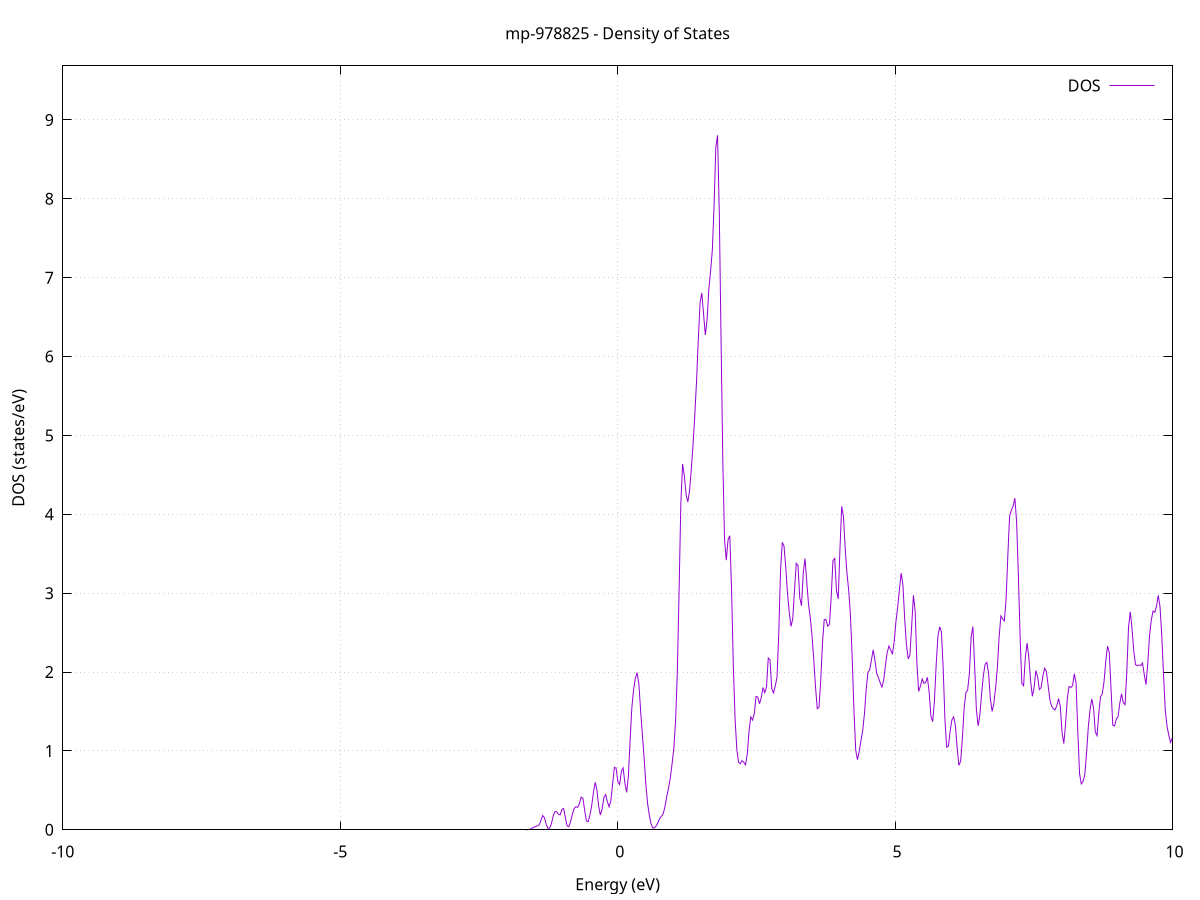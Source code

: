 set title 'mp-978825 - Density of States'
set xlabel 'Energy (eV)'
set ylabel 'DOS (states/eV)'
set grid
set xrange [-10:10]
set yrange [0:9.686]
set xzeroaxis lt -1
set terminal png size 800,600
set output 'mp-978825_dos_gnuplot.png'
plot '-' using 1:2 with lines title 'DOS'
-43.712200 0.000000
-43.680600 0.000000
-43.649100 0.000000
-43.617600 0.000000
-43.586100 0.000000
-43.554600 0.000000
-43.523000 0.000000
-43.491500 0.000000
-43.460000 0.000000
-43.428500 0.000000
-43.397000 0.000000
-43.365400 0.000000
-43.333900 0.000000
-43.302400 0.000000
-43.270900 0.000000
-43.239400 0.000000
-43.207900 0.000000
-43.176300 0.000000
-43.144800 0.000000
-43.113300 0.000000
-43.081800 0.000000
-43.050300 0.000000
-43.018700 0.000000
-42.987200 0.000000
-42.955700 0.000000
-42.924200 0.000000
-42.892700 0.000000
-42.861100 0.000000
-42.829600 0.000000
-42.798100 0.000000
-42.766600 0.000000
-42.735100 0.000000
-42.703600 0.000000
-42.672000 0.000000
-42.640500 0.000000
-42.609000 0.000000
-42.577500 0.000000
-42.546000 0.000000
-42.514400 0.000000
-42.482900 0.000000
-42.451400 0.000000
-42.419900 0.000000
-42.388400 0.000000
-42.356900 0.000000
-42.325300 0.000000
-42.293800 0.000000
-42.262300 0.000000
-42.230800 0.000000
-42.199300 0.000000
-42.167700 0.000000
-42.136200 0.000000
-42.104700 0.000000
-42.073200 0.000000
-42.041700 0.000000
-42.010100 0.000000
-41.978600 0.000000
-41.947100 0.000000
-41.915600 0.000000
-41.884100 0.000000
-41.852600 0.000000
-41.821000 0.000000
-41.789500 0.000000
-41.758000 0.000000
-41.726500 0.000000
-41.695000 0.000000
-41.663400 0.000000
-41.631900 0.000000
-41.600400 0.000000
-41.568900 0.000000
-41.537400 0.000000
-41.505800 0.000000
-41.474300 0.000000
-41.442800 0.000000
-41.411300 0.000000
-41.379800 0.000000
-41.348300 0.000000
-41.316700 0.000000
-41.285200 0.000000
-41.253700 0.000000
-41.222200 0.000000
-41.190700 0.000000
-41.159100 0.000000
-41.127600 0.000000
-41.096100 0.000000
-41.064600 0.000000
-41.033100 0.000000
-41.001600 0.000400
-40.970000 0.017000
-40.938500 0.333100
-40.907000 3.091400
-40.875500 13.696300
-40.844000 29.160400
-40.812400 29.972800
-40.780900 14.898200
-40.749400 3.576100
-40.717900 0.412900
-40.686400 0.022800
-40.654800 0.000600
-40.623300 0.000000
-40.591800 0.000000
-40.560300 0.000000
-40.528800 0.000000
-40.497300 0.000000
-40.465700 0.000000
-40.434200 0.000000
-40.402700 0.000000
-40.371200 0.000000
-40.339700 0.000000
-40.308100 0.000000
-40.276600 0.000000
-40.245100 0.000000
-40.213600 0.000000
-40.182100 0.000000
-40.150600 0.000000
-40.119000 0.000000
-40.087500 0.000000
-40.056000 0.000000
-40.024500 0.000000
-39.993000 0.000000
-39.961400 0.000000
-39.929900 0.000000
-39.898400 0.000000
-39.866900 0.000000
-39.835400 0.000000
-39.803800 0.000000
-39.772300 0.000000
-39.740800 0.000000
-39.709300 0.000000
-39.677800 0.000000
-39.646300 0.000000
-39.614700 0.000000
-39.583200 0.000000
-39.551700 0.000000
-39.520200 0.000000
-39.488700 0.000000
-39.457100 0.000000
-39.425600 0.000000
-39.394100 0.000000
-39.362600 0.000000
-39.331100 0.000000
-39.299500 0.000000
-39.268000 0.000000
-39.236500 0.000000
-39.205000 0.000000
-39.173500 0.000000
-39.142000 0.000000
-39.110400 0.000000
-39.078900 0.000000
-39.047400 0.000000
-39.015900 0.000000
-38.984400 0.000000
-38.952800 0.000000
-38.921300 0.000000
-38.889800 0.000000
-38.858300 0.000000
-38.826800 0.000000
-38.795300 0.000000
-38.763700 0.000000
-38.732200 0.000000
-38.700700 0.000000
-38.669200 0.000000
-38.637700 0.000000
-38.606100 0.000000
-38.574600 0.000000
-38.543100 0.000000
-38.511600 0.000000
-38.480100 0.000000
-38.448500 0.000000
-38.417000 0.000000
-38.385500 0.000000
-38.354000 0.000000
-38.322500 0.000000
-38.291000 0.000000
-38.259400 0.000000
-38.227900 0.000000
-38.196400 0.000000
-38.164900 0.000000
-38.133400 0.000000
-38.101800 0.000000
-38.070300 0.000000
-38.038800 0.000000
-38.007300 0.000000
-37.975800 0.000000
-37.944200 0.000000
-37.912700 0.000000
-37.881200 0.000000
-37.849700 0.000000
-37.818200 0.000000
-37.786700 0.000000
-37.755100 0.000000
-37.723600 0.000000
-37.692100 0.000000
-37.660600 0.000000
-37.629100 0.000000
-37.597500 0.000000
-37.566000 0.000000
-37.534500 0.000000
-37.503000 0.000000
-37.471500 0.000000
-37.440000 0.000000
-37.408400 0.000000
-37.376900 0.000000
-37.345400 0.000000
-37.313900 0.000000
-37.282400 0.000000
-37.250800 0.000000
-37.219300 0.000000
-37.187800 0.000000
-37.156300 0.000000
-37.124800 0.000000
-37.093200 0.000000
-37.061700 0.000300
-37.030200 0.006400
-36.998700 0.080600
-36.967200 0.545000
-36.935700 2.133600
-36.904100 5.312800
-36.872600 9.469800
-36.841100 13.729200
-36.809600 17.759200
-36.778100 19.864700
-36.746500 16.082200
-36.715000 7.836600
-36.683500 2.063500
-36.652000 0.278600
-36.620500 0.018800
-36.588900 0.000600
-36.557400 0.000000
-36.525900 0.000000
-36.494400 0.000000
-36.462900 0.000000
-36.431400 0.000000
-36.399800 0.000000
-36.368300 0.000000
-36.336800 0.000000
-36.305300 0.000000
-36.273800 0.000000
-36.242200 0.000000
-36.210700 0.000000
-36.179200 0.000000
-36.147700 0.000000
-36.116200 0.000000
-36.084700 0.000000
-36.053100 0.000000
-36.021600 0.000000
-35.990100 0.000000
-35.958600 0.000000
-35.927100 0.000000
-35.895500 0.000000
-35.864000 0.000000
-35.832500 0.000000
-35.801000 0.000000
-35.769500 0.000000
-35.737900 0.000000
-35.706400 0.000000
-35.674900 0.000000
-35.643400 0.000000
-35.611900 0.000000
-35.580400 0.000000
-35.548800 0.000000
-35.517300 0.000000
-35.485800 0.000000
-35.454300 0.000000
-35.422800 0.000000
-35.391200 0.000000
-35.359700 0.000000
-35.328200 0.000000
-35.296700 0.000000
-35.265200 0.000000
-35.233600 0.000000
-35.202100 0.000000
-35.170600 0.000000
-35.139100 0.000000
-35.107600 0.000000
-35.076100 0.000000
-35.044500 0.000000
-35.013000 0.000000
-34.981500 0.000000
-34.950000 0.000000
-34.918500 0.000000
-34.886900 0.000000
-34.855400 0.000000
-34.823900 0.000000
-34.792400 0.000000
-34.760900 0.000000
-34.729400 0.000000
-34.697800 0.000000
-34.666300 0.000000
-34.634800 0.000000
-34.603300 0.000000
-34.571800 0.000000
-34.540200 0.000000
-34.508700 0.000000
-34.477200 0.000000
-34.445700 0.000000
-34.414200 0.000000
-34.382600 0.000000
-34.351100 0.000000
-34.319600 0.000000
-34.288100 0.000000
-34.256600 0.000000
-34.225100 0.000000
-34.193500 0.000000
-34.162000 0.000000
-34.130500 0.000000
-34.099000 0.000000
-34.067500 0.000000
-34.035900 0.000000
-34.004400 0.000000
-33.972900 0.000000
-33.941400 0.000000
-33.909900 0.000000
-33.878400 0.000000
-33.846800 0.000000
-33.815300 0.000000
-33.783800 0.000000
-33.752300 0.000000
-33.720800 0.000000
-33.689200 0.000000
-33.657700 0.000000
-33.626200 0.000000
-33.594700 0.000000
-33.563200 0.000000
-33.531600 0.000000
-33.500100 0.000000
-33.468600 0.000000
-33.437100 0.000000
-33.405600 0.000000
-33.374100 0.000000
-33.342500 0.000000
-33.311000 0.000000
-33.279500 0.000000
-33.248000 0.000000
-33.216500 0.000000
-33.184900 0.000000
-33.153400 0.000000
-33.121900 0.000000
-33.090400 0.000000
-33.058900 0.000000
-33.027300 0.000000
-32.995800 0.000000
-32.964300 0.000000
-32.932800 0.000000
-32.901300 0.000000
-32.869800 0.000000
-32.838200 0.000000
-32.806700 0.000000
-32.775200 0.000000
-32.743700 0.000000
-32.712200 0.000000
-32.680600 0.000000
-32.649100 0.000000
-32.617600 0.000000
-32.586100 0.000000
-32.554600 0.000000
-32.523100 0.000000
-32.491500 0.000000
-32.460000 0.000000
-32.428500 0.000000
-32.397000 0.000000
-32.365500 0.000000
-32.333900 0.000000
-32.302400 0.000000
-32.270900 0.000000
-32.239400 0.000000
-32.207900 0.000000
-32.176300 0.000000
-32.144800 0.000000
-32.113300 0.000000
-32.081800 0.000000
-32.050300 0.000000
-32.018800 0.000000
-31.987200 0.000000
-31.955700 0.000000
-31.924200 0.000000
-31.892700 0.000000
-31.861200 0.000000
-31.829600 0.000000
-31.798100 0.000000
-31.766600 0.000000
-31.735100 0.000000
-31.703600 0.000000
-31.672000 0.000000
-31.640500 0.000000
-31.609000 0.000000
-31.577500 0.000000
-31.546000 0.000000
-31.514500 0.000000
-31.482900 0.000000
-31.451400 0.000000
-31.419900 0.000000
-31.388400 0.000000
-31.356900 0.000000
-31.325300 0.000000
-31.293800 0.000000
-31.262300 0.000000
-31.230800 0.000000
-31.199300 0.000000
-31.167800 0.000000
-31.136200 0.000000
-31.104700 0.000000
-31.073200 0.000000
-31.041700 0.000000
-31.010200 0.000000
-30.978600 0.000000
-30.947100 0.000000
-30.915600 0.000000
-30.884100 0.000000
-30.852600 0.000000
-30.821000 0.000000
-30.789500 0.000000
-30.758000 0.000000
-30.726500 0.000000
-30.695000 0.000000
-30.663500 0.000000
-30.631900 0.000000
-30.600400 0.000000
-30.568900 0.000000
-30.537400 0.000000
-30.505900 0.000000
-30.474300 0.000000
-30.442800 0.000000
-30.411300 0.000000
-30.379800 0.000000
-30.348300 0.000000
-30.316700 0.000000
-30.285200 0.000000
-30.253700 0.000000
-30.222200 0.000000
-30.190700 0.000000
-30.159200 0.000000
-30.127600 0.000000
-30.096100 0.000000
-30.064600 0.000000
-30.033100 0.000000
-30.001600 0.000000
-29.970000 0.000000
-29.938500 0.000000
-29.907000 0.000000
-29.875500 0.000000
-29.844000 0.000000
-29.812500 0.000000
-29.780900 0.000000
-29.749400 0.000000
-29.717900 0.000000
-29.686400 0.000000
-29.654900 0.000000
-29.623300 0.000000
-29.591800 0.000000
-29.560300 0.000000
-29.528800 0.000000
-29.497300 0.000000
-29.465700 0.000000
-29.434200 0.000000
-29.402700 0.000000
-29.371200 0.000000
-29.339700 0.000000
-29.308200 0.000000
-29.276600 0.000000
-29.245100 0.000000
-29.213600 0.000000
-29.182100 0.000000
-29.150600 0.000000
-29.119000 0.000000
-29.087500 0.000000
-29.056000 0.000000
-29.024500 0.000000
-28.993000 0.000000
-28.961500 0.000000
-28.929900 0.000000
-28.898400 0.000000
-28.866900 0.000000
-28.835400 0.000000
-28.803900 0.000000
-28.772300 0.000000
-28.740800 0.000000
-28.709300 0.000000
-28.677800 0.000000
-28.646300 0.000000
-28.614700 0.000000
-28.583200 0.000000
-28.551700 0.000000
-28.520200 0.000000
-28.488700 0.000000
-28.457200 0.000000
-28.425600 0.000000
-28.394100 0.000000
-28.362600 0.000000
-28.331100 0.000000
-28.299600 0.000000
-28.268000 0.000000
-28.236500 0.000000
-28.205000 0.000000
-28.173500 0.000000
-28.142000 0.000000
-28.110400 0.000000
-28.078900 0.000000
-28.047400 0.000000
-28.015900 0.000000
-27.984400 0.000000
-27.952900 0.000000
-27.921300 0.000000
-27.889800 0.000000
-27.858300 0.000000
-27.826800 0.000000
-27.795300 0.000000
-27.763700 0.000000
-27.732200 0.000000
-27.700700 0.000000
-27.669200 0.000000
-27.637700 0.000000
-27.606200 0.000000
-27.574600 0.000000
-27.543100 0.000000
-27.511600 0.000000
-27.480100 0.000000
-27.448600 0.000000
-27.417000 0.000000
-27.385500 0.000000
-27.354000 0.000000
-27.322500 0.000000
-27.291000 0.000000
-27.259400 0.000000
-27.227900 0.000000
-27.196400 0.000000
-27.164900 0.000000
-27.133400 0.000000
-27.101900 0.000000
-27.070300 0.000000
-27.038800 0.000000
-27.007300 0.000000
-26.975800 0.000000
-26.944300 0.000000
-26.912700 0.000000
-26.881200 0.000000
-26.849700 0.000000
-26.818200 0.000000
-26.786700 0.000000
-26.755100 0.000000
-26.723600 0.000000
-26.692100 0.000000
-26.660600 0.000000
-26.629100 0.000000
-26.597600 0.000000
-26.566000 0.000000
-26.534500 0.000000
-26.503000 0.000000
-26.471500 0.000000
-26.440000 0.000000
-26.408400 0.000000
-26.376900 0.000000
-26.345400 0.000000
-26.313900 0.000000
-26.282400 0.000000
-26.250900 0.000000
-26.219300 0.000000
-26.187800 0.000000
-26.156300 0.000000
-26.124800 0.000000
-26.093300 0.000000
-26.061700 0.000000
-26.030200 0.000000
-25.998700 0.000000
-25.967200 0.000000
-25.935700 0.000000
-25.904100 0.000000
-25.872600 0.000000
-25.841100 0.000000
-25.809600 0.000000
-25.778100 0.000000
-25.746600 0.000000
-25.715000 0.000000
-25.683500 0.000000
-25.652000 0.000000
-25.620500 0.000000
-25.589000 0.000000
-25.557400 0.000000
-25.525900 0.000000
-25.494400 0.000000
-25.462900 0.000000
-25.431400 0.000000
-25.399800 0.000000
-25.368300 0.000000
-25.336800 0.000000
-25.305300 0.000000
-25.273800 0.000000
-25.242300 0.000000
-25.210700 0.000000
-25.179200 0.000000
-25.147700 0.000000
-25.116200 0.000000
-25.084700 0.000000
-25.053100 0.000000
-25.021600 0.000000
-24.990100 0.000000
-24.958600 0.000000
-24.927100 0.000000
-24.895600 0.000000
-24.864000 0.000000
-24.832500 0.000000
-24.801000 0.000000
-24.769500 0.000000
-24.738000 0.000000
-24.706400 0.000000
-24.674900 0.000000
-24.643400 0.000000
-24.611900 0.000000
-24.580400 0.000000
-24.548800 0.000000
-24.517300 0.000000
-24.485800 0.000000
-24.454300 0.000000
-24.422800 0.000000
-24.391300 0.000000
-24.359700 0.000000
-24.328200 0.000000
-24.296700 0.000000
-24.265200 0.000000
-24.233700 0.000000
-24.202100 0.000000
-24.170600 0.000000
-24.139100 0.000000
-24.107600 0.000000
-24.076100 0.000000
-24.044500 0.000000
-24.013000 0.000000
-23.981500 0.000000
-23.950000 0.000000
-23.918500 0.000000
-23.887000 0.000000
-23.855400 0.000000
-23.823900 0.000000
-23.792400 0.000000
-23.760900 0.000000
-23.729400 0.000000
-23.697800 0.000000
-23.666300 0.000000
-23.634800 0.000000
-23.603300 0.000000
-23.571800 0.000000
-23.540300 0.000000
-23.508700 0.000000
-23.477200 0.000000
-23.445700 0.000000
-23.414200 0.000000
-23.382700 0.000000
-23.351100 0.000000
-23.319600 0.000000
-23.288100 0.000000
-23.256600 0.000000
-23.225100 0.000000
-23.193500 0.000000
-23.162000 0.000000
-23.130500 0.000000
-23.099000 0.000000
-23.067500 0.000000
-23.036000 0.000000
-23.004400 0.000000
-22.972900 0.000000
-22.941400 0.000000
-22.909900 0.000000
-22.878400 0.000000
-22.846800 0.000000
-22.815300 0.000000
-22.783800 0.000000
-22.752300 0.000000
-22.720800 0.000000
-22.689300 0.000000
-22.657700 0.000000
-22.626200 0.000000
-22.594700 0.000000
-22.563200 0.000000
-22.531700 0.000000
-22.500100 0.000000
-22.468600 0.000000
-22.437100 0.000000
-22.405600 0.000000
-22.374100 0.000000
-22.342500 0.000000
-22.311000 0.000000
-22.279500 0.000000
-22.248000 0.000000
-22.216500 0.000000
-22.185000 0.000000
-22.153400 0.000000
-22.121900 0.000000
-22.090400 0.000000
-22.058900 0.000000
-22.027400 0.000000
-21.995800 0.000000
-21.964300 0.000000
-21.932800 0.000000
-21.901300 0.000000
-21.869800 0.000000
-21.838200 0.000000
-21.806700 0.000000
-21.775200 0.000000
-21.743700 0.000000
-21.712200 0.000000
-21.680700 0.000000
-21.649100 0.000000
-21.617600 0.000000
-21.586100 0.000000
-21.554600 0.000000
-21.523100 0.000000
-21.491500 0.000000
-21.460000 0.000000
-21.428500 0.000000
-21.397000 0.000000
-21.365500 0.000000
-21.334000 0.000000
-21.302400 0.000000
-21.270900 0.000000
-21.239400 0.000000
-21.207900 0.000000
-21.176400 0.000000
-21.144800 0.000000
-21.113300 0.000000
-21.081800 0.000000
-21.050300 0.000000
-21.018800 0.000000
-20.987200 0.000000
-20.955700 0.000000
-20.924200 0.000000
-20.892700 0.000000
-20.861200 0.000000
-20.829700 0.000000
-20.798100 0.000000
-20.766600 0.000000
-20.735100 0.000000
-20.703600 0.000000
-20.672100 0.000000
-20.640500 0.000000
-20.609000 0.000000
-20.577500 0.000000
-20.546000 0.000000
-20.514500 0.000000
-20.482900 0.000000
-20.451400 0.000000
-20.419900 0.000000
-20.388400 0.000000
-20.356900 0.000000
-20.325400 0.000000
-20.293800 0.000000
-20.262300 0.000000
-20.230800 0.000000
-20.199300 0.000000
-20.167800 0.000000
-20.136200 0.000000
-20.104700 0.000000
-20.073200 0.000000
-20.041700 0.000000
-20.010200 0.000000
-19.978700 0.000000
-19.947100 0.000000
-19.915600 0.000000
-19.884100 0.000000
-19.852600 0.000000
-19.821100 0.000000
-19.789500 0.000000
-19.758000 0.000000
-19.726500 0.000000
-19.695000 0.000000
-19.663500 0.000000
-19.631900 0.000000
-19.600400 0.000000
-19.568900 0.000000
-19.537400 0.000000
-19.505900 0.000000
-19.474400 0.000000
-19.442800 0.000000
-19.411300 0.000000
-19.379800 0.000000
-19.348300 0.000000
-19.316800 0.000000
-19.285200 0.000000
-19.253700 0.000000
-19.222200 0.000000
-19.190700 0.000000
-19.159200 0.000000
-19.127600 0.000000
-19.096100 0.000000
-19.064600 0.000000
-19.033100 0.000000
-19.001600 0.000000
-18.970100 0.000000
-18.938500 0.000000
-18.907000 0.000000
-18.875500 0.000000
-18.844000 0.000000
-18.812500 0.000000
-18.780900 0.000000
-18.749400 0.000000
-18.717900 0.000000
-18.686400 0.000000
-18.654900 0.000000
-18.623400 0.000000
-18.591800 0.000000
-18.560300 0.000000
-18.528800 0.000000
-18.497300 0.000000
-18.465800 0.000000
-18.434200 0.000000
-18.402700 0.000000
-18.371200 0.000000
-18.339700 0.000000
-18.308200 0.000000
-18.276600 0.000000
-18.245100 0.000000
-18.213600 0.000000
-18.182100 0.000000
-18.150600 0.000000
-18.119100 0.000000
-18.087500 0.000000
-18.056000 0.000000
-18.024500 0.000000
-17.993000 0.000000
-17.961500 0.000000
-17.929900 0.000000
-17.898400 0.000000
-17.866900 0.000000
-17.835400 0.000000
-17.803900 0.000000
-17.772400 0.000000
-17.740800 0.000000
-17.709300 0.000000
-17.677800 0.000000
-17.646300 0.000000
-17.614800 0.000000
-17.583200 0.000000
-17.551700 0.000000
-17.520200 0.000000
-17.488700 0.000000
-17.457200 0.000000
-17.425600 0.000000
-17.394100 0.000000
-17.362600 0.000000
-17.331100 0.000000
-17.299600 0.000000
-17.268100 0.000100
-17.236500 0.001800
-17.205000 0.022700
-17.173500 0.148600
-17.142000 0.526000
-17.110500 1.096300
-17.078900 1.593500
-17.047400 1.933300
-17.015900 2.229600
-16.984400 2.863500
-16.952900 4.137500
-16.921300 5.620900
-16.889800 6.454700
-16.858300 6.409800
-16.826800 6.174800
-16.795300 6.747000
-16.763800 7.719900
-16.732200 8.342700
-16.700700 8.942500
-16.669200 9.078600
-16.637700 7.988500
-16.606200 6.204500
-16.574600 5.085700
-16.543100 5.152800
-16.511600 5.771100
-16.480100 6.361700
-16.448600 6.779300
-16.417100 7.152900
-16.385500 7.686300
-16.354000 8.101600
-16.322500 8.071900
-16.291000 7.607600
-16.259500 7.134100
-16.227900 7.373100
-16.196400 8.773600
-16.164900 10.588200
-16.133400 11.239100
-16.101900 10.796000
-16.070300 11.223700
-16.038800 13.301700
-16.007300 15.074000
-15.975800 13.884000
-15.944300 9.151100
-15.912800 3.868800
-15.881200 0.977500
-15.849700 0.141400
-15.818200 0.011300
-15.786700 0.000500
-15.755200 0.000000
-15.723600 0.000000
-15.692100 0.000000
-15.660600 0.000000
-15.629100 0.000000
-15.597600 0.000000
-15.566000 0.000000
-15.534500 0.000000
-15.503000 0.000000
-15.471500 0.000000
-15.440000 0.000000
-15.408500 0.000000
-15.376900 0.000000
-15.345400 0.000000
-15.313900 0.000000
-15.282400 0.000000
-15.250900 0.000000
-15.219300 0.000000
-15.187800 0.000000
-15.156300 0.000000
-15.124800 0.000000
-15.093300 0.000000
-15.061800 0.000000
-15.030200 0.000000
-14.998700 0.000000
-14.967200 0.000000
-14.935700 0.000000
-14.904200 0.000000
-14.872600 0.000000
-14.841100 0.000000
-14.809600 0.000000
-14.778100 0.000000
-14.746600 0.000000
-14.715000 0.000000
-14.683500 0.000000
-14.652000 0.000000
-14.620500 0.000000
-14.589000 0.000000
-14.557500 0.000000
-14.525900 0.000000
-14.494400 0.000000
-14.462900 0.000000
-14.431400 0.000000
-14.399900 0.000000
-14.368300 0.000000
-14.336800 0.000000
-14.305300 0.000000
-14.273800 0.000000
-14.242300 0.000000
-14.210700 0.000000
-14.179200 0.000000
-14.147700 0.000000
-14.116200 0.000000
-14.084700 0.000000
-14.053200 0.000000
-14.021600 0.000000
-13.990100 0.000000
-13.958600 0.000000
-13.927100 0.000000
-13.895600 0.000000
-13.864000 0.000000
-13.832500 0.000000
-13.801000 0.000000
-13.769500 0.000000
-13.738000 0.000000
-13.706500 0.000000
-13.674900 0.000000
-13.643400 0.000000
-13.611900 0.000000
-13.580400 0.000000
-13.548900 0.000000
-13.517300 0.000000
-13.485800 0.000000
-13.454300 0.000000
-13.422800 0.000000
-13.391300 0.000000
-13.359700 0.000000
-13.328200 0.000000
-13.296700 0.000000
-13.265200 0.000000
-13.233700 0.000000
-13.202200 0.000000
-13.170600 0.000000
-13.139100 0.000000
-13.107600 0.000000
-13.076100 0.000000
-13.044600 0.000000
-13.013000 0.000000
-12.981500 0.000000
-12.950000 0.000000
-12.918500 0.000000
-12.887000 0.000000
-12.855400 0.000000
-12.823900 0.000000
-12.792400 0.000000
-12.760900 0.000000
-12.729400 0.000000
-12.697900 0.000000
-12.666300 0.000000
-12.634800 0.000000
-12.603300 0.000000
-12.571800 0.000000
-12.540300 0.000000
-12.508700 0.000000
-12.477200 0.000000
-12.445700 0.000000
-12.414200 0.000000
-12.382700 0.000000
-12.351200 0.000000
-12.319600 0.000000
-12.288100 0.000000
-12.256600 0.000000
-12.225100 0.000000
-12.193600 0.000000
-12.162000 0.000000
-12.130500 0.000000
-12.099000 0.000000
-12.067500 0.000000
-12.036000 0.000000
-12.004400 0.000000
-11.972900 0.000000
-11.941400 0.000000
-11.909900 0.000000
-11.878400 0.000000
-11.846900 0.000000
-11.815300 0.000000
-11.783800 0.000000
-11.752300 0.000000
-11.720800 0.000000
-11.689300 0.000000
-11.657700 0.000000
-11.626200 0.000000
-11.594700 0.000000
-11.563200 0.000000
-11.531700 0.000000
-11.500200 0.000000
-11.468600 0.000000
-11.437100 0.000000
-11.405600 0.000000
-11.374100 0.000000
-11.342600 0.000000
-11.311000 0.000000
-11.279500 0.000000
-11.248000 0.000000
-11.216500 0.000000
-11.185000 0.000000
-11.153400 0.000000
-11.121900 0.000000
-11.090400 0.000000
-11.058900 0.000000
-11.027400 0.000000
-10.995900 0.000000
-10.964300 0.000000
-10.932800 0.000000
-10.901300 0.000000
-10.869800 0.000000
-10.838300 0.000000
-10.806700 0.000000
-10.775200 0.000000
-10.743700 0.000000
-10.712200 0.000000
-10.680700 0.000000
-10.649100 0.000000
-10.617600 0.000000
-10.586100 0.000000
-10.554600 0.000000
-10.523100 0.000000
-10.491600 0.000000
-10.460000 0.000000
-10.428500 0.000000
-10.397000 0.000000
-10.365500 0.000000
-10.334000 0.000000
-10.302400 0.000000
-10.270900 0.000000
-10.239400 0.000000
-10.207900 0.000000
-10.176400 0.000000
-10.144900 0.000000
-10.113300 0.000000
-10.081800 0.000000
-10.050300 0.000000
-10.018800 0.000000
-9.987300 0.000000
-9.955700 0.000000
-9.924200 0.000000
-9.892700 0.000000
-9.861200 0.000000
-9.829700 0.000000
-9.798100 0.000000
-9.766600 0.000000
-9.735100 0.000000
-9.703600 0.000000
-9.672100 0.000000
-9.640600 0.000000
-9.609000 0.000000
-9.577500 0.000000
-9.546000 0.000000
-9.514500 0.000000
-9.483000 0.000000
-9.451400 0.000000
-9.419900 0.000000
-9.388400 0.000000
-9.356900 0.000000
-9.325400 0.000000
-9.293800 0.000000
-9.262300 0.000000
-9.230800 0.000000
-9.199300 0.000000
-9.167800 0.000000
-9.136300 0.000000
-9.104700 0.000000
-9.073200 0.000000
-9.041700 0.000000
-9.010200 0.000000
-8.978700 0.000000
-8.947100 0.000000
-8.915600 0.000000
-8.884100 0.000000
-8.852600 0.000000
-8.821100 0.000000
-8.789600 0.000000
-8.758000 0.000000
-8.726500 0.000000
-8.695000 0.000000
-8.663500 0.000000
-8.632000 0.000000
-8.600400 0.000000
-8.568900 0.000000
-8.537400 0.000000
-8.505900 0.000000
-8.474400 0.000000
-8.442800 0.000000
-8.411300 0.000000
-8.379800 0.000000
-8.348300 0.000000
-8.316800 0.000000
-8.285300 0.000000
-8.253700 0.000000
-8.222200 0.000000
-8.190700 0.000000
-8.159200 0.000000
-8.127700 0.000000
-8.096100 0.000000
-8.064600 0.000000
-8.033100 0.000000
-8.001600 0.000000
-7.970100 0.000000
-7.938500 0.000000
-7.907000 0.000000
-7.875500 0.000000
-7.844000 0.000000
-7.812500 0.000000
-7.781000 0.000000
-7.749400 0.000000
-7.717900 0.000000
-7.686400 0.000000
-7.654900 0.000000
-7.623400 0.000000
-7.591800 0.000000
-7.560300 0.000000
-7.528800 0.000000
-7.497300 0.000000
-7.465800 0.000000
-7.434300 0.000000
-7.402700 0.000000
-7.371200 0.000000
-7.339700 0.000000
-7.308200 0.000000
-7.276700 0.000000
-7.245100 0.000000
-7.213600 0.000000
-7.182100 0.000000
-7.150600 0.000000
-7.119100 0.000000
-7.087500 0.000000
-7.056000 0.000000
-7.024500 0.000000
-6.993000 0.000000
-6.961500 0.000000
-6.930000 0.000000
-6.898400 0.000000
-6.866900 0.000000
-6.835400 0.000000
-6.803900 0.000000
-6.772400 0.000000
-6.740800 0.000000
-6.709300 0.000000
-6.677800 0.000000
-6.646300 0.000000
-6.614800 0.000000
-6.583300 0.000000
-6.551700 0.000000
-6.520200 0.000000
-6.488700 0.000000
-6.457200 0.000000
-6.425700 0.000000
-6.394100 0.000000
-6.362600 0.000000
-6.331100 0.000000
-6.299600 0.000000
-6.268100 0.000000
-6.236500 0.000000
-6.205000 0.000000
-6.173500 0.000000
-6.142000 0.000000
-6.110500 0.000000
-6.079000 0.000000
-6.047400 0.000000
-6.015900 0.000000
-5.984400 0.000000
-5.952900 0.000000
-5.921400 0.000000
-5.889800 0.000000
-5.858300 0.000000
-5.826800 0.000000
-5.795300 0.000000
-5.763800 0.000000
-5.732200 0.000000
-5.700700 0.000000
-5.669200 0.000000
-5.637700 0.000000
-5.606200 0.000000
-5.574700 0.000000
-5.543100 0.000000
-5.511600 0.000000
-5.480100 0.000000
-5.448600 0.000000
-5.417100 0.000000
-5.385500 0.000000
-5.354000 0.000000
-5.322500 0.000000
-5.291000 0.000000
-5.259500 0.000000
-5.228000 0.000000
-5.196400 0.000000
-5.164900 0.000000
-5.133400 0.000000
-5.101900 0.000000
-5.070400 0.000000
-5.038800 0.000000
-5.007300 0.000000
-4.975800 0.000000
-4.944300 0.000000
-4.912800 0.000000
-4.881200 0.000000
-4.849700 0.000000
-4.818200 0.000000
-4.786700 0.000000
-4.755200 0.000000
-4.723700 0.000000
-4.692100 0.000000
-4.660600 0.000000
-4.629100 0.000000
-4.597600 0.000000
-4.566100 0.000000
-4.534500 0.000000
-4.503000 0.000000
-4.471500 0.000000
-4.440000 0.000000
-4.408500 0.000000
-4.376900 0.000000
-4.345400 0.000000
-4.313900 0.000000
-4.282400 0.000000
-4.250900 0.000000
-4.219400 0.000000
-4.187800 0.000000
-4.156300 0.000000
-4.124800 0.000000
-4.093300 0.000000
-4.061800 0.000000
-4.030200 0.000000
-3.998700 0.000000
-3.967200 0.000000
-3.935700 0.000000
-3.904200 0.000000
-3.872700 0.000000
-3.841100 0.000000
-3.809600 0.000000
-3.778100 0.000000
-3.746600 0.000000
-3.715100 0.000000
-3.683500 0.000000
-3.652000 0.000000
-3.620500 0.000000
-3.589000 0.000000
-3.557500 0.000000
-3.525900 0.000000
-3.494400 0.000000
-3.462900 0.000000
-3.431400 0.000000
-3.399900 0.000000
-3.368400 0.000000
-3.336800 0.000000
-3.305300 0.000000
-3.273800 0.000000
-3.242300 0.000000
-3.210800 0.000000
-3.179200 0.000000
-3.147700 0.000000
-3.116200 0.000000
-3.084700 0.000000
-3.053200 0.000000
-3.021600 0.000000
-2.990100 0.000000
-2.958600 0.000000
-2.927100 0.000000
-2.895600 0.000000
-2.864100 0.000000
-2.832500 0.000000
-2.801000 0.000000
-2.769500 0.000000
-2.738000 0.000000
-2.706500 0.000000
-2.674900 0.000000
-2.643400 0.000000
-2.611900 0.000000
-2.580400 0.000000
-2.548900 0.000000
-2.517400 0.000000
-2.485800 0.000000
-2.454300 0.000000
-2.422800 0.000000
-2.391300 0.000000
-2.359800 0.000000
-2.328200 0.000000
-2.296700 0.000000
-2.265200 0.000000
-2.233700 0.000000
-2.202200 0.000000
-2.170600 0.000000
-2.139100 0.000000
-2.107600 0.000000
-2.076100 0.000000
-2.044600 0.000000
-2.013100 0.000000
-1.981500 0.000000
-1.950000 0.000000
-1.918500 0.000000
-1.887000 0.000000
-1.855500 0.000000
-1.823900 0.000000
-1.792400 0.000000
-1.760900 0.000000
-1.729400 0.000000
-1.697900 0.000000
-1.666300 0.000000
-1.634800 0.000200
-1.603300 0.002300
-1.571800 0.010000
-1.540300 0.022100
-1.508800 0.031200
-1.477200 0.042100
-1.445700 0.050900
-1.414200 0.062000
-1.382700 0.117300
-1.351200 0.181000
-1.319600 0.155100
-1.288100 0.069500
-1.256600 0.017800
-1.225100 0.019500
-1.193600 0.077000
-1.162100 0.172600
-1.130500 0.229500
-1.099000 0.229300
-1.067500 0.197200
-1.036000 0.188100
-1.004500 0.258000
-0.972900 0.270300
-0.941400 0.151000
-0.909900 0.048000
-0.878400 0.040700
-0.846900 0.106900
-0.815300 0.198500
-0.783800 0.269600
-0.752300 0.291800
-0.720800 0.284700
-0.689300 0.329400
-0.657800 0.414300
-0.626200 0.399900
-0.594700 0.247500
-0.563200 0.112000
-0.531700 0.101400
-0.500200 0.185900
-0.468600 0.301700
-0.437100 0.469300
-0.405600 0.601200
-0.374100 0.508900
-0.342600 0.297400
-0.311100 0.187200
-0.279500 0.264800
-0.248000 0.411100
-0.216500 0.446900
-0.185000 0.356100
-0.153500 0.291000
-0.121900 0.369000
-0.090400 0.583000
-0.058900 0.791900
-0.027400 0.780800
0.004100 0.606400
0.035700 0.574900
0.067200 0.740600
0.098700 0.784600
0.130200 0.594400
0.161700 0.474000
0.193200 0.673600
0.224800 1.137100
0.256300 1.551600
0.287800 1.779900
0.319300 1.917300
0.350800 1.992200
0.382400 1.850200
0.413900 1.510100
0.445400 1.208300
0.476900 0.909800
0.508400 0.576300
0.540000 0.331600
0.571500 0.183300
0.603000 0.071800
0.634500 0.022900
0.666000 0.026600
0.697500 0.051700
0.729100 0.096700
0.760600 0.147700
0.792100 0.173500
0.823600 0.208100
0.855100 0.300900
0.886700 0.426900
0.918200 0.531100
0.949700 0.662000
0.981200 0.835800
1.012700 1.037800
1.044200 1.377000
1.075800 2.006400
1.107300 3.026300
1.138800 4.134000
1.170300 4.638400
1.201800 4.488100
1.233400 4.251200
1.264900 4.156500
1.296400 4.299900
1.327900 4.578500
1.359400 4.884300
1.391000 5.262200
1.422500 5.696400
1.454000 6.223000
1.485500 6.682500
1.517000 6.806800
1.548500 6.539500
1.580100 6.273900
1.611600 6.465400
1.643100 6.844100
1.674600 7.081600
1.706100 7.345000
1.737700 7.904200
1.769200 8.655300
1.800700 8.805800
1.832200 7.819100
1.863700 6.215000
1.895300 4.682600
1.926800 3.674100
1.958300 3.418500
1.989800 3.676600
2.021300 3.728600
2.052800 3.053500
2.084400 2.091600
2.115900 1.417700
2.147400 1.026100
2.178900 0.853500
2.210400 0.838600
2.242000 0.875900
2.273500 0.856800
2.305000 0.823000
2.336500 0.964000
2.368000 1.249500
2.399500 1.430600
2.431100 1.390800
2.462600 1.469000
2.494100 1.690000
2.525600 1.682400
2.557100 1.598000
2.588700 1.677400
2.620200 1.803400
2.651700 1.738900
2.683200 1.810900
2.714700 2.177700
2.746300 2.154600
2.777800 1.787300
2.809300 1.735200
2.840800 1.823000
2.872300 1.936100
2.903800 2.489000
2.935400 3.278100
2.966900 3.644700
2.998400 3.599000
3.029900 3.327400
3.061400 2.997400
3.093000 2.759500
3.124500 2.579200
3.156000 2.674400
3.187500 3.039300
3.219000 3.377900
3.250600 3.350600
3.282100 2.942600
3.313600 2.840000
3.345100 3.254800
3.376600 3.439000
3.408100 3.151500
3.439700 2.861500
3.471200 2.692700
3.502700 2.467600
3.534200 2.163500
3.565700 1.817700
3.597300 1.536000
3.628800 1.554900
3.660300 1.891000
3.691800 2.370800
3.723300 2.665900
3.754800 2.662900
3.786400 2.581800
3.817900 2.606900
3.849400 2.961100
3.880900 3.414000
3.912400 3.442000
3.944000 3.031400
3.975500 2.927100
4.007000 3.564900
4.038500 4.101100
4.070000 3.970400
4.101600 3.560300
4.133100 3.253600
4.164600 3.031700
4.196100 2.710500
4.227600 2.173600
4.259100 1.510100
4.290700 1.011900
4.322200 0.888000
4.353700 0.992400
4.385200 1.126800
4.416700 1.259000
4.448300 1.471700
4.479800 1.782400
4.511300 1.998400
4.542800 2.025500
4.574300 2.154900
4.605800 2.282100
4.637400 2.146000
4.668900 1.983100
4.700400 1.928400
4.731900 1.862700
4.763400 1.809700
4.795000 1.898700
4.826500 2.083600
4.858000 2.247400
4.889500 2.329600
4.921000 2.280500
4.952600 2.225000
4.984100 2.386400
5.015600 2.638100
5.047100 2.826200
5.078600 3.044200
5.110100 3.254000
5.141700 3.103600
5.173200 2.672800
5.204700 2.350500
5.236200 2.166000
5.267700 2.218400
5.299300 2.584000
5.330800 2.973100
5.362300 2.768700
5.393800 2.103000
5.425300 1.753800
5.456900 1.820500
5.488400 1.911700
5.519900 1.857200
5.551400 1.865600
5.582900 1.932600
5.614400 1.744200
5.646000 1.440700
5.677500 1.370900
5.709000 1.628500
5.740500 2.091500
5.772000 2.450300
5.803600 2.574300
5.835100 2.508600
5.866600 2.059500
5.898100 1.409100
5.929600 1.048400
5.961100 1.059500
5.992700 1.254000
6.024200 1.393400
6.055700 1.431700
6.087200 1.322800
6.118700 1.039200
6.150300 0.816300
6.181800 0.869800
6.213300 1.162900
6.244800 1.538600
6.276300 1.739300
6.307900 1.771600
6.339400 1.983200
6.370900 2.442300
6.402400 2.575400
6.433900 2.080800
6.465400 1.525200
6.497000 1.317600
6.528500 1.457100
6.560000 1.725800
6.591500 1.955200
6.623000 2.099800
6.654600 2.123000
6.686100 1.976900
6.717600 1.658400
6.749100 1.501100
6.780600 1.604600
6.812200 1.798500
6.843700 2.056700
6.875200 2.443900
6.906700 2.711600
6.938200 2.673200
6.969700 2.648500
7.001300 2.925000
7.032800 3.487400
7.064300 3.973300
7.095800 4.052700
7.127300 4.100700
7.158900 4.205500
7.190400 3.906600
7.221900 3.231400
7.253400 2.447800
7.284900 1.853700
7.316400 1.826400
7.348000 2.191400
7.379500 2.367400
7.411000 2.178200
7.442500 1.888900
7.474000 1.691900
7.505600 1.801000
7.537100 2.018700
7.568600 1.943100
7.600100 1.777200
7.631600 1.802700
7.663200 1.947900
7.694700 2.047000
7.726200 2.008200
7.757700 1.834300
7.789200 1.649600
7.820700 1.571200
7.852300 1.534000
7.883800 1.519400
7.915300 1.575900
7.946800 1.664800
7.978300 1.562000
8.009900 1.230200
8.041400 1.092900
8.072900 1.342100
8.104400 1.666800
8.135900 1.816000
8.167500 1.805000
8.199000 1.827000
8.230500 1.976100
8.262000 1.862100
8.293500 1.247500
8.325000 0.709400
8.356600 0.581100
8.388100 0.612800
8.419600 0.701200
8.451100 0.973200
8.482600 1.303600
8.514200 1.524200
8.545700 1.659800
8.577200 1.546400
8.608700 1.238300
8.640200 1.193200
8.671700 1.479400
8.703300 1.683900
8.734800 1.725300
8.766300 1.880000
8.797800 2.143200
8.829300 2.327900
8.860900 2.247600
8.892400 1.780200
8.923900 1.325600
8.955400 1.315600
8.986900 1.405800
9.018500 1.433200
9.050000 1.601700
9.081500 1.725300
9.113000 1.612100
9.144500 1.585800
9.176000 1.989400
9.207600 2.568300
9.239100 2.765200
9.270600 2.549500
9.302100 2.265800
9.333600 2.094500
9.365200 2.080800
9.396700 2.089500
9.428200 2.081500
9.459700 2.115600
9.491200 1.966000
9.522800 1.839300
9.554300 2.112600
9.585800 2.459700
9.617300 2.657200
9.648800 2.772100
9.680300 2.756500
9.711900 2.835400
9.743400 2.972000
9.774900 2.828300
9.806400 2.465500
9.837900 1.977800
9.869500 1.514500
9.901000 1.314300
9.932500 1.202500
9.964000 1.107500
9.995500 1.159700
10.027000 1.280800
10.058600 1.439300
10.090100 1.616700
10.121600 1.705800
10.153100 1.638800
10.184600 1.561500
10.216200 1.695300
10.247700 1.948700
10.279200 1.857400
10.310700 1.393800
10.342200 1.153800
10.373800 1.224100
10.405300 1.294300
10.436800 1.395900
10.468300 1.607200
10.499800 1.765300
10.531300 1.814600
10.562900 1.825900
10.594400 1.579100
10.625900 1.198900
10.657400 1.065900
10.688900 1.061200
10.720500 1.158700
10.752000 1.431800
10.783500 1.567900
10.815000 1.412900
10.846500 1.201400
10.878000 1.018500
10.909600 0.944600
10.941100 1.005700
10.972600 1.204800
11.004100 1.497900
11.035600 1.607200
11.067200 1.493600
11.098700 1.360700
11.130200 1.130400
11.161700 0.799400
11.193200 0.679800
11.224800 0.844200
11.256300 0.938400
11.287800 0.831500
11.319300 0.770700
11.350800 0.892500
11.382300 0.988300
11.413900 0.864300
11.445400 0.713700
11.476900 0.631000
11.508400 0.580800
11.539900 0.605500
11.571500 0.647500
11.603000 0.709700
11.634500 0.850100
11.666000 0.994900
11.697500 1.028500
11.729100 0.903500
11.760600 0.807200
11.792100 0.943100
11.823600 1.119600
11.855100 1.141400
11.886600 1.094200
11.918200 1.086200
11.949700 1.071000
11.981200 1.066500
12.012700 1.182000
12.044200 1.266900
12.075800 1.185300
12.107300 1.017900
12.138800 0.900500
12.170300 0.892100
12.201800 0.945600
12.233300 1.075600
12.264900 1.281200
12.296400 1.344600
12.327900 1.112800
12.359400 0.828000
12.390900 0.822800
12.422500 1.066200
12.454000 1.216000
12.485500 1.054300
12.517000 0.861600
12.548500 0.867000
12.580100 0.898400
12.611600 0.890700
12.643100 0.883000
12.674600 0.989500
12.706100 1.196200
12.737600 1.338800
12.769200 1.352900
12.800700 1.411300
12.832200 1.720700
12.863700 2.064800
12.895200 2.192100
12.926800 2.157900
12.958300 2.074800
12.989800 2.010600
13.021300 2.011000
13.052800 1.993400
13.084400 1.801200
13.115900 1.811000
13.147400 2.292500
13.178900 2.639000
13.210400 2.626600
13.241900 2.588700
13.273500 2.784500
13.305000 2.929600
13.336500 2.497100
13.368000 1.934300
13.399500 1.837000
13.431100 1.817200
13.462600 1.534900
13.494100 1.292700
13.525600 1.344000
13.557100 1.469600
13.588600 1.489900
13.620200 1.574400
13.651700 1.716600
13.683200 1.789700
13.714700 2.057200
13.746200 2.417500
13.777800 2.578500
13.809300 2.695900
13.840800 2.846700
13.872300 2.835900
13.903800 2.551400
13.935400 2.254000
13.966900 2.099500
13.998400 1.990000
14.029900 1.825900
14.061400 1.764700
14.092900 2.057300
14.124500 2.404300
14.156000 2.377500
14.187500 2.164800
14.219000 2.021700
14.250500 1.872800
14.282100 1.867000
14.313600 2.109200
14.345100 2.254900
14.376600 2.076400
14.408100 1.828200
14.439700 1.886000
14.471200 2.150100
14.502700 2.241800
14.534200 2.159500
14.565700 1.961100
14.597200 1.657500
14.628800 1.477200
14.660300 1.660600
14.691800 2.035300
14.723300 2.234400
14.754800 2.078600
14.786400 1.634400
14.817900 1.331400
14.849400 1.388500
14.880900 1.442500
14.912400 1.520500
14.943900 2.051100
14.975500 2.747400
15.007000 2.840000
15.038500 2.508500
15.070000 2.513700
15.101500 2.663700
15.133100 2.460400
15.164600 2.049300
15.196100 1.772100
15.227600 1.951700
15.259100 2.497900
15.290700 2.992000
15.322200 3.117300
15.353700 2.876800
15.385200 2.496500
15.416700 2.159400
15.448200 1.916700
15.479800 1.933000
15.511300 2.212100
15.542800 2.250400
15.574300 1.971400
15.605800 1.720200
15.637400 1.504900
15.668900 1.360900
15.700400 1.610000
15.731900 1.913600
15.763400 1.728100
15.794900 1.392100
15.826500 1.282800
15.858000 1.242700
15.889500 1.115800
15.921000 1.083600
15.952500 1.188400
15.984100 1.245600
16.015600 1.224400
16.047100 1.145300
16.078600 1.152700
16.110100 1.166100
16.141700 1.010100
16.173200 0.819300
16.204700 0.621600
16.236200 0.472400
16.267700 0.472600
16.299200 0.477400
16.330800 0.373500
16.362300 0.248700
16.393800 0.204000
16.425300 0.170100
16.456800 0.085900
16.488400 0.022000
16.519900 0.002700
16.551400 0.000200
16.582900 0.000000
16.614400 0.000000
16.646000 0.000000
16.677500 0.000000
16.709000 0.000000
16.740500 0.000000
16.772000 0.000000
16.803500 0.000000
16.835100 0.000000
16.866600 0.000000
16.898100 0.000000
16.929600 0.000000
16.961100 0.000000
16.992700 0.000000
17.024200 0.000000
17.055700 0.000000
17.087200 0.000000
17.118700 0.000000
17.150200 0.000000
17.181800 0.000000
17.213300 0.000000
17.244800 0.000000
17.276300 0.000000
17.307800 0.000000
17.339400 0.000000
17.370900 0.000000
17.402400 0.000000
17.433900 0.000000
17.465400 0.000000
17.497000 0.000000
17.528500 0.000000
17.560000 0.000000
17.591500 0.000000
17.623000 0.000000
17.654500 0.000000
17.686100 0.000000
17.717600 0.000000
17.749100 0.000000
17.780600 0.000000
17.812100 0.000000
17.843700 0.000000
17.875200 0.000000
17.906700 0.000000
17.938200 0.000000
17.969700 0.000000
18.001300 0.000000
18.032800 0.000000
18.064300 0.000000
18.095800 0.000000
18.127300 0.000000
18.158800 0.000000
18.190400 0.000000
18.221900 0.000000
18.253400 0.000000
18.284900 0.000000
18.316400 0.000000
18.348000 0.000000
18.379500 0.000000
18.411000 0.000000
18.442500 0.000000
18.474000 0.000000
18.505500 0.000000
18.537100 0.000000
18.568600 0.000000
18.600100 0.000000
18.631600 0.000000
18.663100 0.000000
18.694700 0.000000
18.726200 0.000000
18.757700 0.000000
18.789200 0.000000
18.820700 0.000000
18.852300 0.000000
18.883800 0.000000
18.915300 0.000000
18.946800 0.000000
18.978300 0.000000
19.009800 0.000000
19.041400 0.000000
19.072900 0.000000
19.104400 0.000000
19.135900 0.000000
19.167400 0.000000
19.199000 0.000000
19.230500 0.000000
19.262000 0.000000
19.293500 0.000000
19.325000 0.000000
e
